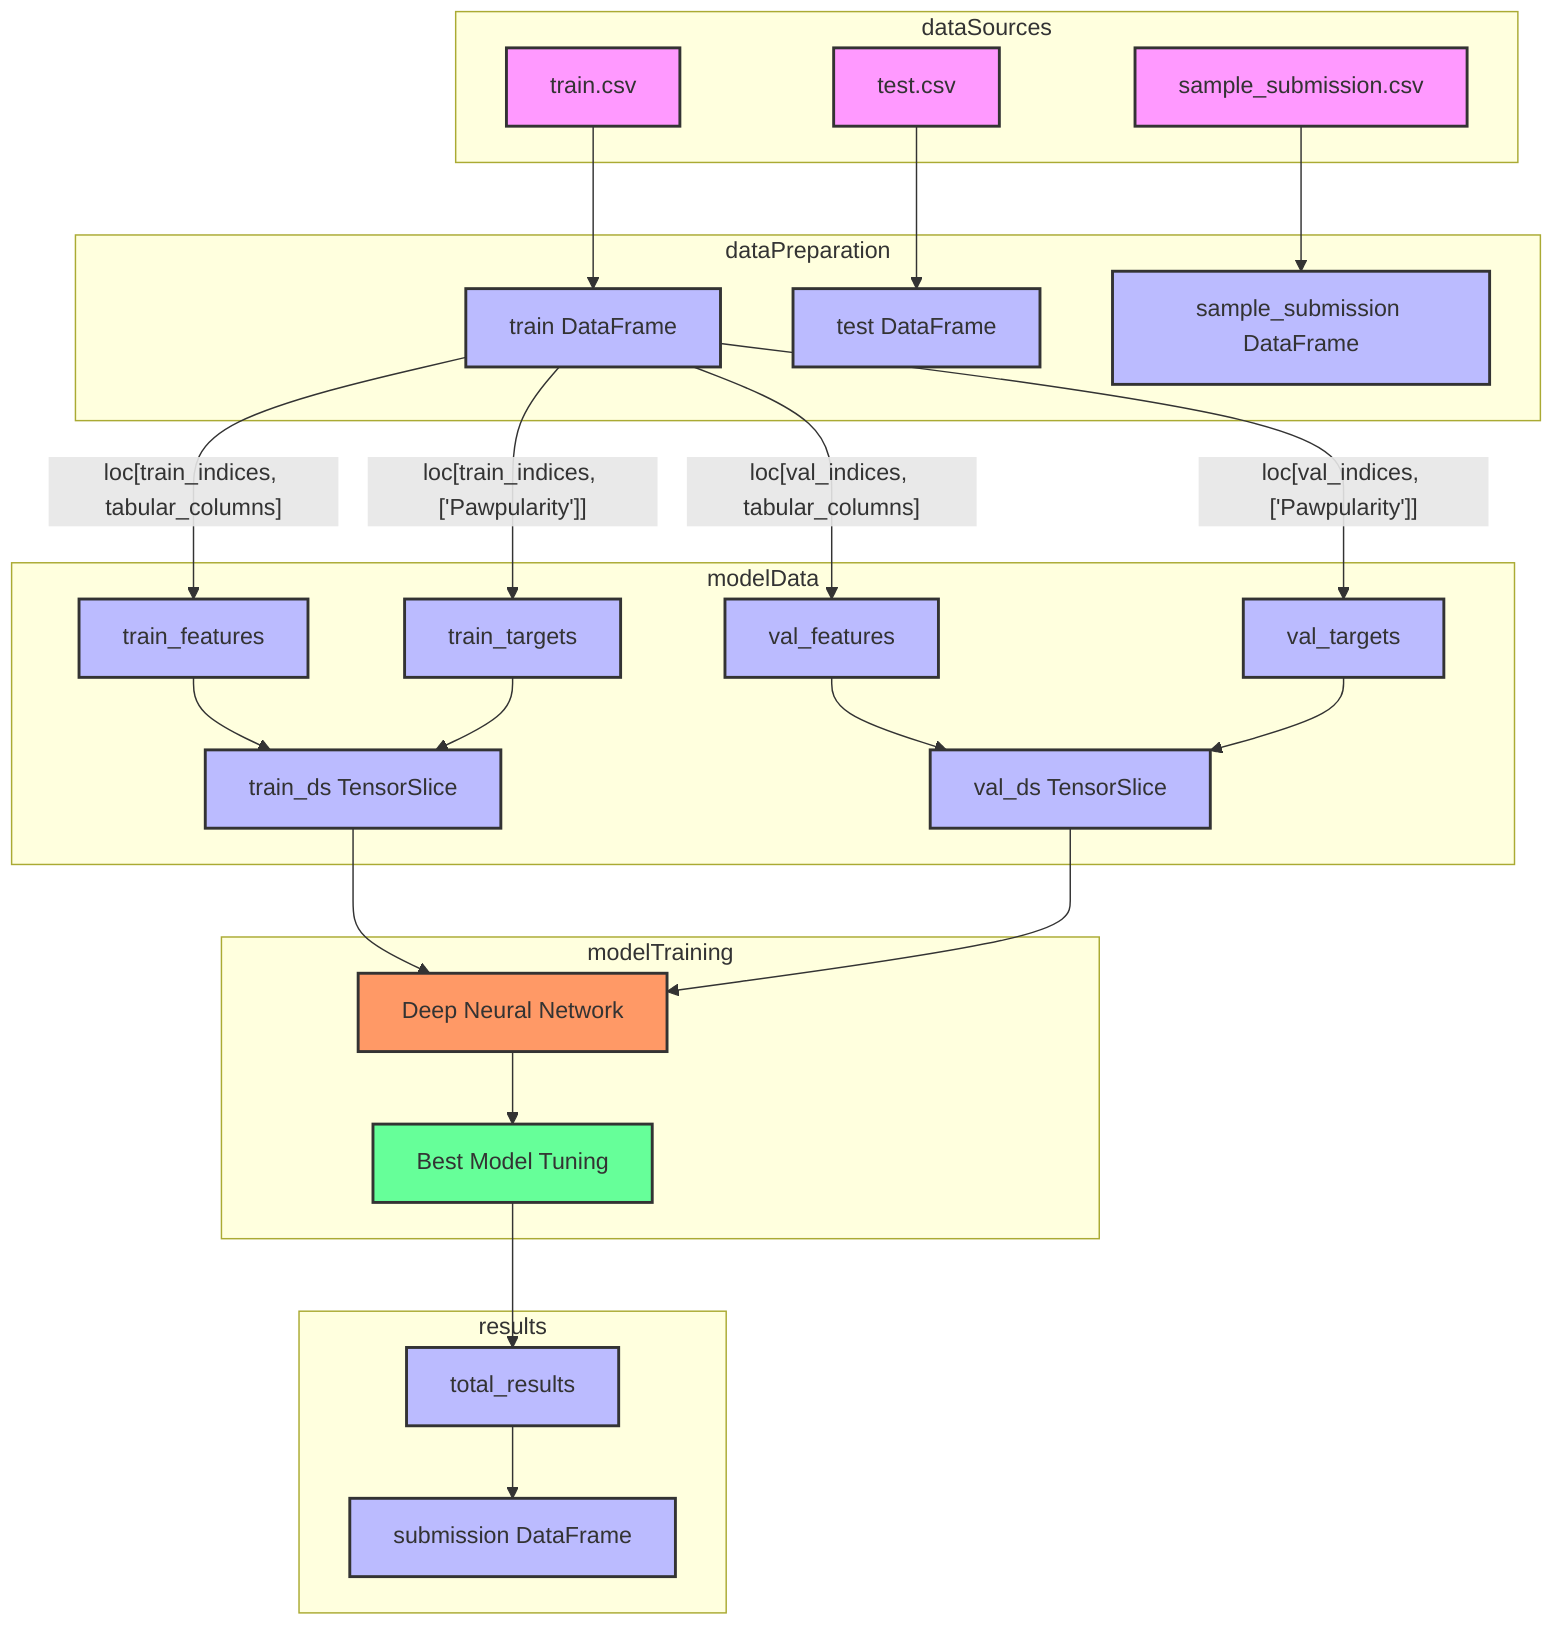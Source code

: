 flowchart TD
  subgraph dataSources
    A[train.csv]:::file
    B[test.csv]:::file
    C[sample_submission.csv]:::file
  end

  subgraph dataPreparation
    D[train DataFrame]:::data
    E[test DataFrame]:::data
    F[sample_submission DataFrame]:::data
  end

  subgraph modelData
    G[train_features]:::data
    H[train_targets]:::data
    I[val_features]:::data
    J[val_targets]:::data
    K[train_ds TensorSlice]:::data
    L[val_ds TensorSlice]:::data
  end
  
  subgraph modelTraining
    M[Deep Neural Network]:::model
    N[Best Model Tuning]:::process
  end

  subgraph results
    O[total_results]:::data
    P[submission DataFrame]:::data
  end

  A --> D
  B --> E
  C --> F

  D --> |"loc[train_indices, tabular_columns]"| G
  D --> |"loc[train_indices, ['Pawpularity']]"| H
  D --> |"loc[val_indices, tabular_columns]"| I
  D --> |"loc[val_indices, ['Pawpularity']]"| J

  G & H --> K
  I & J --> L

  K & L --> M
  M --> N
  N --> O
  O --> P

  classDef file fill:#f9f,stroke:#333,stroke-width:2px;
  classDef data fill:#bbf,stroke:#333,stroke-width:2px;
  classDef model fill:#f96,stroke:#333,stroke-width:2px;
  classDef process fill:#6f9,stroke:#333,stroke-width:2px;